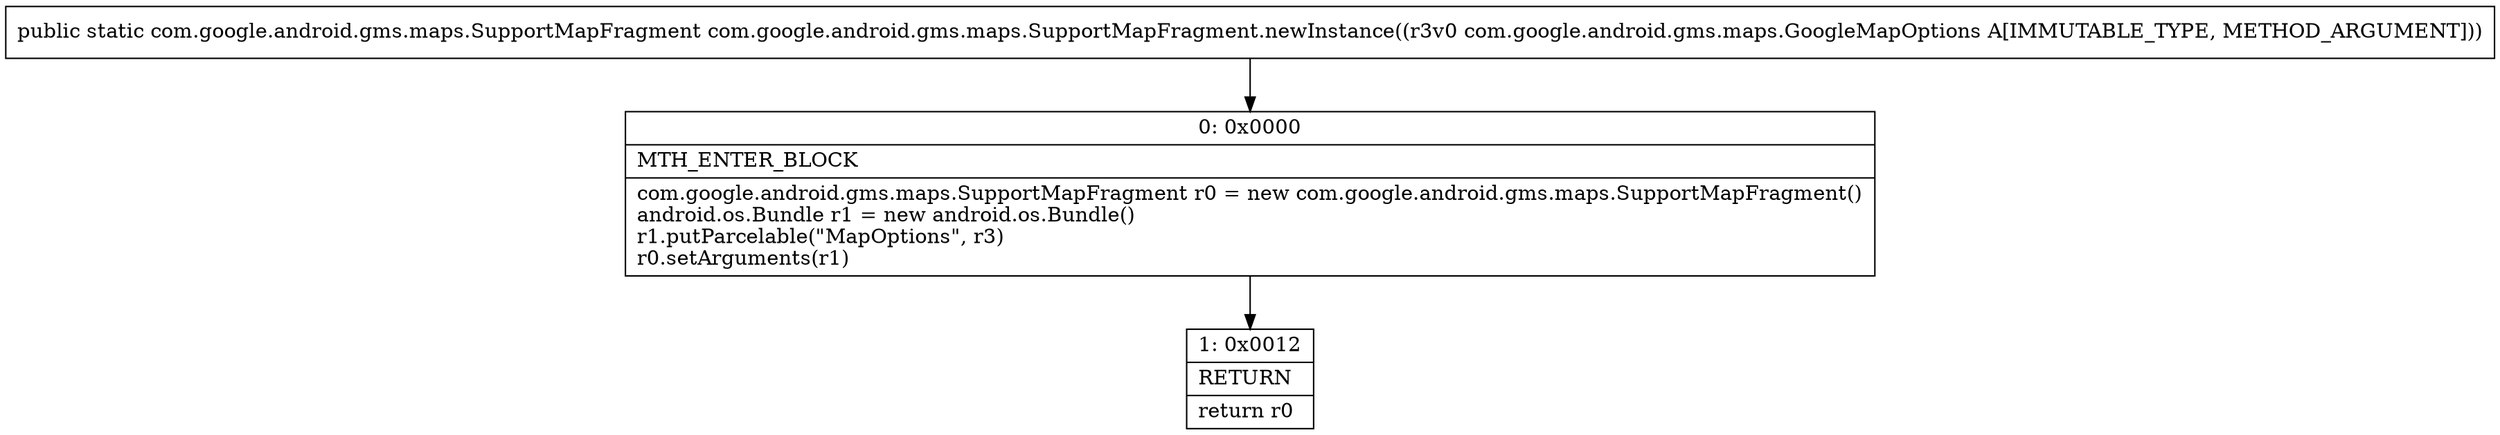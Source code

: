 digraph "CFG forcom.google.android.gms.maps.SupportMapFragment.newInstance(Lcom\/google\/android\/gms\/maps\/GoogleMapOptions;)Lcom\/google\/android\/gms\/maps\/SupportMapFragment;" {
Node_0 [shape=record,label="{0\:\ 0x0000|MTH_ENTER_BLOCK\l|com.google.android.gms.maps.SupportMapFragment r0 = new com.google.android.gms.maps.SupportMapFragment()\landroid.os.Bundle r1 = new android.os.Bundle()\lr1.putParcelable(\"MapOptions\", r3)\lr0.setArguments(r1)\l}"];
Node_1 [shape=record,label="{1\:\ 0x0012|RETURN\l|return r0\l}"];
MethodNode[shape=record,label="{public static com.google.android.gms.maps.SupportMapFragment com.google.android.gms.maps.SupportMapFragment.newInstance((r3v0 com.google.android.gms.maps.GoogleMapOptions A[IMMUTABLE_TYPE, METHOD_ARGUMENT])) }"];
MethodNode -> Node_0;
Node_0 -> Node_1;
}

